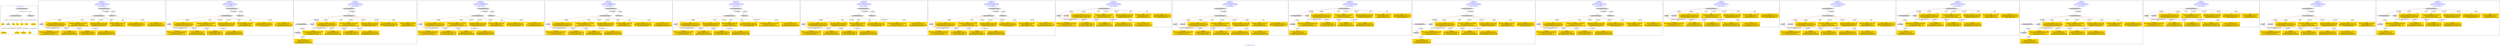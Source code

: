 digraph n0 {
fontcolor="blue"
remincross="true"
label="s24-s-norton-simon.json"
subgraph cluster_0 {
label="1-correct model"
n2[style="filled",color="white",fillcolor="lightgray",label="CulturalHeritageObject1"];
n3[shape="plaintext",style="filled",fillcolor="gold",label="made"];
n4[style="filled",color="white",fillcolor="lightgray",label="Person1"];
n5[shape="plaintext",style="filled",fillcolor="gold",label="dim"];
n6[shape="plaintext",style="filled",fillcolor="gold",label="prov"];
n7[shape="plaintext",style="filled",fillcolor="gold",label="title"];
n8[shape="plaintext",style="filled",fillcolor="gold",label="access"];
n9[shape="plaintext",style="filled",fillcolor="gold",label="nationality"];
n10[shape="plaintext",style="filled",fillcolor="gold",label="birthDate"];
n11[shape="plaintext",style="filled",fillcolor="gold",label="deathDate"];
n12[shape="plaintext",style="filled",fillcolor="gold",label="artist"];
n13[style="filled",color="white",fillcolor="lightgray",label="EuropeanaAggregation1"];
n14[style="filled",color="white",fillcolor="lightgray",label="WebResource1"];
n15[shape="plaintext",style="filled",fillcolor="gold",label="image_url"];
}
subgraph cluster_1 {
label="candidate 0\nlink coherence:1.0\nnode coherence:1.0\nconfidence:0.5222002913563043\nmapping score:0.6240667637854348\ncost:12.99941\n-precision:0.92-recall:0.92"
n17[style="filled",color="white",fillcolor="lightgray",label="CulturalHeritageObject1"];
n18[style="filled",color="white",fillcolor="lightgray",label="Person1"];
n19[style="filled",color="white",fillcolor="lightgray",label="EuropeanaAggregation1"];
n20[style="filled",color="white",fillcolor="lightgray",label="WebResource1"];
n21[shape="plaintext",style="filled",fillcolor="gold",label="nationality\n[Person,countryAssociatedWithThePerson,0.822]\n[Person,biographicalInformation,0.062]\n[Concept,prefLabel,0.061]\n[CulturalHeritageObject,description,0.054]"];
n22[shape="plaintext",style="filled",fillcolor="gold",label="dim\n[CulturalHeritageObject,extent,0.793]\n[CulturalHeritageObject,accessionNumber,0.079]\n[CulturalHeritageObject,description,0.067]\n[CulturalHeritageObject,medium,0.061]"];
n23[shape="plaintext",style="filled",fillcolor="gold",label="access\n[CulturalHeritageObject,provenance,0.404]\n[Person,nameOfThePerson,0.223]\n[Document,classLink,0.189]\n[CulturalHeritageObject,accessionNumber,0.184]"];
n24[shape="plaintext",style="filled",fillcolor="gold",label="prov\n[CulturalHeritageObject,provenance,0.66]\n[CulturalHeritageObject,description,0.14]\n[CulturalHeritageObject,title,0.108]\n[WebResource,classLink,0.092]"];
n25[shape="plaintext",style="filled",fillcolor="gold",label="birthDate\n[Person,dateOfBirth,0.374]\n[Person,dateOfDeath,0.339]\n[CulturalHeritageObject,created,0.243]\n[Person,biographicalInformation,0.045]"];
n26[shape="plaintext",style="filled",fillcolor="gold",label="image_url\n[WebResource,classLink,0.492]\n[Document,classLink,0.404]\n[CulturalHeritageObject,description,0.086]\n[CulturalHeritageObject,title,0.018]"];
n27[shape="plaintext",style="filled",fillcolor="gold",label="deathDate\n[Person,dateOfDeath,0.411]\n[CulturalHeritageObject,created,0.285]\n[Person,dateOfBirth,0.269]\n[Person,biographicalInformation,0.035]"];
n28[shape="plaintext",style="filled",fillcolor="gold",label="made\n[CulturalHeritageObject,created,0.367]\n[Person,dateOfDeath,0.297]\n[Person,dateOfBirth,0.243]\n[CulturalHeritageObject,title,0.093]"];
n29[shape="plaintext",style="filled",fillcolor="gold",label="artist\n[Person,nameOfThePerson,0.522]\n[Person,biographicalInformation,0.186]\n[CulturalHeritageObject,description,0.156]\n[CulturalHeritageObject,provenance,0.136]"];
n30[shape="plaintext",style="filled",fillcolor="gold",label="title\n[CulturalHeritageObject,title,0.377]\n[CulturalHeritageObject,description,0.323]\n[Person,biographicalInformation,0.212]\n[Concept,prefLabel,0.088]"];
}
subgraph cluster_2 {
label="candidate 1\nlink coherence:1.0\nnode coherence:1.0\nconfidence:0.5222002913563043\nmapping score:0.6240667637854348\ncost:12.99958\n-precision:0.92-recall:0.92"
n32[style="filled",color="white",fillcolor="lightgray",label="CulturalHeritageObject1"];
n33[style="filled",color="white",fillcolor="lightgray",label="Person1"];
n34[style="filled",color="white",fillcolor="lightgray",label="EuropeanaAggregation1"];
n35[style="filled",color="white",fillcolor="lightgray",label="WebResource2"];
n36[shape="plaintext",style="filled",fillcolor="gold",label="nationality\n[Person,countryAssociatedWithThePerson,0.822]\n[Person,biographicalInformation,0.062]\n[Concept,prefLabel,0.061]\n[CulturalHeritageObject,description,0.054]"];
n37[shape="plaintext",style="filled",fillcolor="gold",label="dim\n[CulturalHeritageObject,extent,0.793]\n[CulturalHeritageObject,accessionNumber,0.079]\n[CulturalHeritageObject,description,0.067]\n[CulturalHeritageObject,medium,0.061]"];
n38[shape="plaintext",style="filled",fillcolor="gold",label="access\n[CulturalHeritageObject,provenance,0.404]\n[Person,nameOfThePerson,0.223]\n[Document,classLink,0.189]\n[CulturalHeritageObject,accessionNumber,0.184]"];
n39[shape="plaintext",style="filled",fillcolor="gold",label="prov\n[CulturalHeritageObject,provenance,0.66]\n[CulturalHeritageObject,description,0.14]\n[CulturalHeritageObject,title,0.108]\n[WebResource,classLink,0.092]"];
n40[shape="plaintext",style="filled",fillcolor="gold",label="image_url\n[WebResource,classLink,0.492]\n[Document,classLink,0.404]\n[CulturalHeritageObject,description,0.086]\n[CulturalHeritageObject,title,0.018]"];
n41[shape="plaintext",style="filled",fillcolor="gold",label="birthDate\n[Person,dateOfBirth,0.374]\n[Person,dateOfDeath,0.339]\n[CulturalHeritageObject,created,0.243]\n[Person,biographicalInformation,0.045]"];
n42[shape="plaintext",style="filled",fillcolor="gold",label="deathDate\n[Person,dateOfDeath,0.411]\n[CulturalHeritageObject,created,0.285]\n[Person,dateOfBirth,0.269]\n[Person,biographicalInformation,0.035]"];
n43[shape="plaintext",style="filled",fillcolor="gold",label="made\n[CulturalHeritageObject,created,0.367]\n[Person,dateOfDeath,0.297]\n[Person,dateOfBirth,0.243]\n[CulturalHeritageObject,title,0.093]"];
n44[shape="plaintext",style="filled",fillcolor="gold",label="artist\n[Person,nameOfThePerson,0.522]\n[Person,biographicalInformation,0.186]\n[CulturalHeritageObject,description,0.156]\n[CulturalHeritageObject,provenance,0.136]"];
n45[shape="plaintext",style="filled",fillcolor="gold",label="title\n[CulturalHeritageObject,title,0.377]\n[CulturalHeritageObject,description,0.323]\n[Person,biographicalInformation,0.212]\n[Concept,prefLabel,0.088]"];
}
subgraph cluster_3 {
label="candidate 10\nlink coherence:1.0\nnode coherence:1.0\nconfidence:0.5078818047960166\nmapping score:0.6192939349320056\ncost:13.99955\n-precision:0.64-recall:0.69"
n47[style="filled",color="white",fillcolor="lightgray",label="CulturalHeritageObject1"];
n48[style="filled",color="white",fillcolor="lightgray",label="CulturalHeritageObject2"];
n49[style="filled",color="white",fillcolor="lightgray",label="Person1"];
n50[style="filled",color="white",fillcolor="lightgray",label="Document2"];
n51[style="filled",color="white",fillcolor="lightgray",label="EuropeanaAggregation1"];
n52[shape="plaintext",style="filled",fillcolor="gold",label="nationality\n[Person,countryAssociatedWithThePerson,0.822]\n[Person,biographicalInformation,0.062]\n[Concept,prefLabel,0.061]\n[CulturalHeritageObject,description,0.054]"];
n53[shape="plaintext",style="filled",fillcolor="gold",label="dim\n[CulturalHeritageObject,extent,0.793]\n[CulturalHeritageObject,accessionNumber,0.079]\n[CulturalHeritageObject,description,0.067]\n[CulturalHeritageObject,medium,0.061]"];
n54[shape="plaintext",style="filled",fillcolor="gold",label="access\n[CulturalHeritageObject,provenance,0.404]\n[Person,nameOfThePerson,0.223]\n[Document,classLink,0.189]\n[CulturalHeritageObject,accessionNumber,0.184]"];
n55[shape="plaintext",style="filled",fillcolor="gold",label="prov\n[CulturalHeritageObject,provenance,0.66]\n[CulturalHeritageObject,description,0.14]\n[CulturalHeritageObject,title,0.108]\n[WebResource,classLink,0.092]"];
n56[shape="plaintext",style="filled",fillcolor="gold",label="title\n[CulturalHeritageObject,title,0.377]\n[CulturalHeritageObject,description,0.323]\n[Person,biographicalInformation,0.212]\n[Concept,prefLabel,0.088]"];
n57[shape="plaintext",style="filled",fillcolor="gold",label="birthDate\n[Person,dateOfBirth,0.374]\n[Person,dateOfDeath,0.339]\n[CulturalHeritageObject,created,0.243]\n[Person,biographicalInformation,0.045]"];
n58[shape="plaintext",style="filled",fillcolor="gold",label="image_url\n[WebResource,classLink,0.492]\n[Document,classLink,0.404]\n[CulturalHeritageObject,description,0.086]\n[CulturalHeritageObject,title,0.018]"];
n59[shape="plaintext",style="filled",fillcolor="gold",label="deathDate\n[Person,dateOfDeath,0.411]\n[CulturalHeritageObject,created,0.285]\n[Person,dateOfBirth,0.269]\n[Person,biographicalInformation,0.035]"];
n60[shape="plaintext",style="filled",fillcolor="gold",label="made\n[CulturalHeritageObject,created,0.367]\n[Person,dateOfDeath,0.297]\n[Person,dateOfBirth,0.243]\n[CulturalHeritageObject,title,0.093]"];
n61[shape="plaintext",style="filled",fillcolor="gold",label="artist\n[Person,nameOfThePerson,0.522]\n[Person,biographicalInformation,0.186]\n[CulturalHeritageObject,description,0.156]\n[CulturalHeritageObject,provenance,0.136]"];
}
subgraph cluster_4 {
label="candidate 11\nlink coherence:1.0\nnode coherence:1.0\nconfidence:0.5045388828248321\nmapping score:0.6181796276082774\ncost:12.99941\n-precision:0.77-recall:0.77"
n63[style="filled",color="white",fillcolor="lightgray",label="CulturalHeritageObject1"];
n64[style="filled",color="white",fillcolor="lightgray",label="Person1"];
n65[style="filled",color="white",fillcolor="lightgray",label="EuropeanaAggregation1"];
n66[style="filled",color="white",fillcolor="lightgray",label="WebResource1"];
n67[shape="plaintext",style="filled",fillcolor="gold",label="nationality\n[Person,countryAssociatedWithThePerson,0.822]\n[Person,biographicalInformation,0.062]\n[Concept,prefLabel,0.061]\n[CulturalHeritageObject,description,0.054]"];
n68[shape="plaintext",style="filled",fillcolor="gold",label="dim\n[CulturalHeritageObject,extent,0.793]\n[CulturalHeritageObject,accessionNumber,0.079]\n[CulturalHeritageObject,description,0.067]\n[CulturalHeritageObject,medium,0.061]"];
n69[shape="plaintext",style="filled",fillcolor="gold",label="access\n[CulturalHeritageObject,provenance,0.404]\n[Person,nameOfThePerson,0.223]\n[Document,classLink,0.189]\n[CulturalHeritageObject,accessionNumber,0.184]"];
n70[shape="plaintext",style="filled",fillcolor="gold",label="prov\n[CulturalHeritageObject,provenance,0.66]\n[CulturalHeritageObject,description,0.14]\n[CulturalHeritageObject,title,0.108]\n[WebResource,classLink,0.092]"];
n71[shape="plaintext",style="filled",fillcolor="gold",label="deathDate\n[Person,dateOfDeath,0.411]\n[CulturalHeritageObject,created,0.285]\n[Person,dateOfBirth,0.269]\n[Person,biographicalInformation,0.035]"];
n72[shape="plaintext",style="filled",fillcolor="gold",label="image_url\n[WebResource,classLink,0.492]\n[Document,classLink,0.404]\n[CulturalHeritageObject,description,0.086]\n[CulturalHeritageObject,title,0.018]"];
n73[shape="plaintext",style="filled",fillcolor="gold",label="made\n[CulturalHeritageObject,created,0.367]\n[Person,dateOfDeath,0.297]\n[Person,dateOfBirth,0.243]\n[CulturalHeritageObject,title,0.093]"];
n74[shape="plaintext",style="filled",fillcolor="gold",label="birthDate\n[Person,dateOfBirth,0.374]\n[Person,dateOfDeath,0.339]\n[CulturalHeritageObject,created,0.243]\n[Person,biographicalInformation,0.045]"];
n75[shape="plaintext",style="filled",fillcolor="gold",label="artist\n[Person,nameOfThePerson,0.522]\n[Person,biographicalInformation,0.186]\n[CulturalHeritageObject,description,0.156]\n[CulturalHeritageObject,provenance,0.136]"];
n76[shape="plaintext",style="filled",fillcolor="gold",label="title\n[CulturalHeritageObject,title,0.377]\n[CulturalHeritageObject,description,0.323]\n[Person,biographicalInformation,0.212]\n[Concept,prefLabel,0.088]"];
}
subgraph cluster_5 {
label="candidate 12\nlink coherence:1.0\nnode coherence:1.0\nconfidence:0.5045388828248321\nmapping score:0.6181796276082774\ncost:12.99958\n-precision:0.77-recall:0.77"
n78[style="filled",color="white",fillcolor="lightgray",label="CulturalHeritageObject1"];
n79[style="filled",color="white",fillcolor="lightgray",label="Person1"];
n80[style="filled",color="white",fillcolor="lightgray",label="EuropeanaAggregation1"];
n81[style="filled",color="white",fillcolor="lightgray",label="WebResource2"];
n82[shape="plaintext",style="filled",fillcolor="gold",label="nationality\n[Person,countryAssociatedWithThePerson,0.822]\n[Person,biographicalInformation,0.062]\n[Concept,prefLabel,0.061]\n[CulturalHeritageObject,description,0.054]"];
n83[shape="plaintext",style="filled",fillcolor="gold",label="dim\n[CulturalHeritageObject,extent,0.793]\n[CulturalHeritageObject,accessionNumber,0.079]\n[CulturalHeritageObject,description,0.067]\n[CulturalHeritageObject,medium,0.061]"];
n84[shape="plaintext",style="filled",fillcolor="gold",label="access\n[CulturalHeritageObject,provenance,0.404]\n[Person,nameOfThePerson,0.223]\n[Document,classLink,0.189]\n[CulturalHeritageObject,accessionNumber,0.184]"];
n85[shape="plaintext",style="filled",fillcolor="gold",label="prov\n[CulturalHeritageObject,provenance,0.66]\n[CulturalHeritageObject,description,0.14]\n[CulturalHeritageObject,title,0.108]\n[WebResource,classLink,0.092]"];
n86[shape="plaintext",style="filled",fillcolor="gold",label="image_url\n[WebResource,classLink,0.492]\n[Document,classLink,0.404]\n[CulturalHeritageObject,description,0.086]\n[CulturalHeritageObject,title,0.018]"];
n87[shape="plaintext",style="filled",fillcolor="gold",label="deathDate\n[Person,dateOfDeath,0.411]\n[CulturalHeritageObject,created,0.285]\n[Person,dateOfBirth,0.269]\n[Person,biographicalInformation,0.035]"];
n88[shape="plaintext",style="filled",fillcolor="gold",label="made\n[CulturalHeritageObject,created,0.367]\n[Person,dateOfDeath,0.297]\n[Person,dateOfBirth,0.243]\n[CulturalHeritageObject,title,0.093]"];
n89[shape="plaintext",style="filled",fillcolor="gold",label="birthDate\n[Person,dateOfBirth,0.374]\n[Person,dateOfDeath,0.339]\n[CulturalHeritageObject,created,0.243]\n[Person,biographicalInformation,0.045]"];
n90[shape="plaintext",style="filled",fillcolor="gold",label="artist\n[Person,nameOfThePerson,0.522]\n[Person,biographicalInformation,0.186]\n[CulturalHeritageObject,description,0.156]\n[CulturalHeritageObject,provenance,0.136]"];
n91[shape="plaintext",style="filled",fillcolor="gold",label="title\n[CulturalHeritageObject,title,0.377]\n[CulturalHeritageObject,description,0.323]\n[Person,biographicalInformation,0.212]\n[Concept,prefLabel,0.088]"];
}
subgraph cluster_6 {
label="candidate 13\nlink coherence:1.0\nnode coherence:1.0\nconfidence:0.5001336033964808\nmapping score:0.6167112011321603\ncost:12.99941\n-precision:1.0-recall:1.0"
n93[style="filled",color="white",fillcolor="lightgray",label="CulturalHeritageObject1"];
n94[style="filled",color="white",fillcolor="lightgray",label="Person1"];
n95[style="filled",color="white",fillcolor="lightgray",label="EuropeanaAggregation1"];
n96[style="filled",color="white",fillcolor="lightgray",label="WebResource1"];
n97[shape="plaintext",style="filled",fillcolor="gold",label="nationality\n[Person,countryAssociatedWithThePerson,0.822]\n[Person,biographicalInformation,0.062]\n[Concept,prefLabel,0.061]\n[CulturalHeritageObject,description,0.054]"];
n98[shape="plaintext",style="filled",fillcolor="gold",label="dim\n[CulturalHeritageObject,extent,0.793]\n[CulturalHeritageObject,accessionNumber,0.079]\n[CulturalHeritageObject,description,0.067]\n[CulturalHeritageObject,medium,0.061]"];
n99[shape="plaintext",style="filled",fillcolor="gold",label="prov\n[CulturalHeritageObject,provenance,0.66]\n[CulturalHeritageObject,description,0.14]\n[CulturalHeritageObject,title,0.108]\n[WebResource,classLink,0.092]"];
n100[shape="plaintext",style="filled",fillcolor="gold",label="birthDate\n[Person,dateOfBirth,0.374]\n[Person,dateOfDeath,0.339]\n[CulturalHeritageObject,created,0.243]\n[Person,biographicalInformation,0.045]"];
n101[shape="plaintext",style="filled",fillcolor="gold",label="image_url\n[WebResource,classLink,0.492]\n[Document,classLink,0.404]\n[CulturalHeritageObject,description,0.086]\n[CulturalHeritageObject,title,0.018]"];
n102[shape="plaintext",style="filled",fillcolor="gold",label="deathDate\n[Person,dateOfDeath,0.411]\n[CulturalHeritageObject,created,0.285]\n[Person,dateOfBirth,0.269]\n[Person,biographicalInformation,0.035]"];
n103[shape="plaintext",style="filled",fillcolor="gold",label="made\n[CulturalHeritageObject,created,0.367]\n[Person,dateOfDeath,0.297]\n[Person,dateOfBirth,0.243]\n[CulturalHeritageObject,title,0.093]"];
n104[shape="plaintext",style="filled",fillcolor="gold",label="artist\n[Person,nameOfThePerson,0.522]\n[Person,biographicalInformation,0.186]\n[CulturalHeritageObject,description,0.156]\n[CulturalHeritageObject,provenance,0.136]"];
n105[shape="plaintext",style="filled",fillcolor="gold",label="title\n[CulturalHeritageObject,title,0.377]\n[CulturalHeritageObject,description,0.323]\n[Person,biographicalInformation,0.212]\n[Concept,prefLabel,0.088]"];
n106[shape="plaintext",style="filled",fillcolor="gold",label="access\n[CulturalHeritageObject,provenance,0.404]\n[Person,nameOfThePerson,0.223]\n[Document,classLink,0.189]\n[CulturalHeritageObject,accessionNumber,0.184]"];
}
subgraph cluster_7 {
label="candidate 14\nlink coherence:1.0\nnode coherence:1.0\nconfidence:0.5001336033964808\nmapping score:0.6167112011321603\ncost:12.99958\n-precision:1.0-recall:1.0"
n108[style="filled",color="white",fillcolor="lightgray",label="CulturalHeritageObject1"];
n109[style="filled",color="white",fillcolor="lightgray",label="Person1"];
n110[style="filled",color="white",fillcolor="lightgray",label="EuropeanaAggregation1"];
n111[style="filled",color="white",fillcolor="lightgray",label="WebResource2"];
n112[shape="plaintext",style="filled",fillcolor="gold",label="nationality\n[Person,countryAssociatedWithThePerson,0.822]\n[Person,biographicalInformation,0.062]\n[Concept,prefLabel,0.061]\n[CulturalHeritageObject,description,0.054]"];
n113[shape="plaintext",style="filled",fillcolor="gold",label="dim\n[CulturalHeritageObject,extent,0.793]\n[CulturalHeritageObject,accessionNumber,0.079]\n[CulturalHeritageObject,description,0.067]\n[CulturalHeritageObject,medium,0.061]"];
n114[shape="plaintext",style="filled",fillcolor="gold",label="prov\n[CulturalHeritageObject,provenance,0.66]\n[CulturalHeritageObject,description,0.14]\n[CulturalHeritageObject,title,0.108]\n[WebResource,classLink,0.092]"];
n115[shape="plaintext",style="filled",fillcolor="gold",label="image_url\n[WebResource,classLink,0.492]\n[Document,classLink,0.404]\n[CulturalHeritageObject,description,0.086]\n[CulturalHeritageObject,title,0.018]"];
n116[shape="plaintext",style="filled",fillcolor="gold",label="birthDate\n[Person,dateOfBirth,0.374]\n[Person,dateOfDeath,0.339]\n[CulturalHeritageObject,created,0.243]\n[Person,biographicalInformation,0.045]"];
n117[shape="plaintext",style="filled",fillcolor="gold",label="deathDate\n[Person,dateOfDeath,0.411]\n[CulturalHeritageObject,created,0.285]\n[Person,dateOfBirth,0.269]\n[Person,biographicalInformation,0.035]"];
n118[shape="plaintext",style="filled",fillcolor="gold",label="made\n[CulturalHeritageObject,created,0.367]\n[Person,dateOfDeath,0.297]\n[Person,dateOfBirth,0.243]\n[CulturalHeritageObject,title,0.093]"];
n119[shape="plaintext",style="filled",fillcolor="gold",label="artist\n[Person,nameOfThePerson,0.522]\n[Person,biographicalInformation,0.186]\n[CulturalHeritageObject,description,0.156]\n[CulturalHeritageObject,provenance,0.136]"];
n120[shape="plaintext",style="filled",fillcolor="gold",label="title\n[CulturalHeritageObject,title,0.377]\n[CulturalHeritageObject,description,0.323]\n[Person,biographicalInformation,0.212]\n[Concept,prefLabel,0.088]"];
n121[shape="plaintext",style="filled",fillcolor="gold",label="access\n[CulturalHeritageObject,provenance,0.404]\n[Person,nameOfThePerson,0.223]\n[Document,classLink,0.189]\n[CulturalHeritageObject,accessionNumber,0.184]"];
}
subgraph cluster_8 {
label="candidate 15\nlink coherence:1.0\nnode coherence:1.0\nconfidence:0.49907808358040684\nmapping score:0.616359361193469\ncost:12.99941\n-precision:0.69-recall:0.69"
n123[style="filled",color="white",fillcolor="lightgray",label="CulturalHeritageObject1"];
n124[style="filled",color="white",fillcolor="lightgray",label="Person1"];
n125[style="filled",color="white",fillcolor="lightgray",label="EuropeanaAggregation1"];
n126[style="filled",color="white",fillcolor="lightgray",label="WebResource1"];
n127[shape="plaintext",style="filled",fillcolor="gold",label="nationality\n[Person,countryAssociatedWithThePerson,0.822]\n[Person,biographicalInformation,0.062]\n[Concept,prefLabel,0.061]\n[CulturalHeritageObject,description,0.054]"];
n128[shape="plaintext",style="filled",fillcolor="gold",label="dim\n[CulturalHeritageObject,extent,0.793]\n[CulturalHeritageObject,accessionNumber,0.079]\n[CulturalHeritageObject,description,0.067]\n[CulturalHeritageObject,medium,0.061]"];
n129[shape="plaintext",style="filled",fillcolor="gold",label="access\n[CulturalHeritageObject,provenance,0.404]\n[Person,nameOfThePerson,0.223]\n[Document,classLink,0.189]\n[CulturalHeritageObject,accessionNumber,0.184]"];
n130[shape="plaintext",style="filled",fillcolor="gold",label="prov\n[CulturalHeritageObject,provenance,0.66]\n[CulturalHeritageObject,description,0.14]\n[CulturalHeritageObject,title,0.108]\n[WebResource,classLink,0.092]"];
n131[shape="plaintext",style="filled",fillcolor="gold",label="title\n[CulturalHeritageObject,title,0.377]\n[CulturalHeritageObject,description,0.323]\n[Person,biographicalInformation,0.212]\n[Concept,prefLabel,0.088]"];
n132[shape="plaintext",style="filled",fillcolor="gold",label="deathDate\n[Person,dateOfDeath,0.411]\n[CulturalHeritageObject,created,0.285]\n[Person,dateOfBirth,0.269]\n[Person,biographicalInformation,0.035]"];
n133[shape="plaintext",style="filled",fillcolor="gold",label="image_url\n[WebResource,classLink,0.492]\n[Document,classLink,0.404]\n[CulturalHeritageObject,description,0.086]\n[CulturalHeritageObject,title,0.018]"];
n134[shape="plaintext",style="filled",fillcolor="gold",label="made\n[CulturalHeritageObject,created,0.367]\n[Person,dateOfDeath,0.297]\n[Person,dateOfBirth,0.243]\n[CulturalHeritageObject,title,0.093]"];
n135[shape="plaintext",style="filled",fillcolor="gold",label="birthDate\n[Person,dateOfBirth,0.374]\n[Person,dateOfDeath,0.339]\n[CulturalHeritageObject,created,0.243]\n[Person,biographicalInformation,0.045]"];
n136[shape="plaintext",style="filled",fillcolor="gold",label="artist\n[Person,nameOfThePerson,0.522]\n[Person,biographicalInformation,0.186]\n[CulturalHeritageObject,description,0.156]\n[CulturalHeritageObject,provenance,0.136]"];
}
subgraph cluster_9 {
label="candidate 16\nlink coherence:1.0\nnode coherence:1.0\nconfidence:0.49568119550896955\nmapping score:0.6152270651696564\ncost:11.99973\n-precision:0.58-recall:0.54"
n138[style="filled",color="white",fillcolor="lightgray",label="CulturalHeritageObject1"];
n139[style="filled",color="white",fillcolor="lightgray",label="Person1"];
n140[style="filled",color="white",fillcolor="lightgray",label="Document1"];
n141[shape="plaintext",style="filled",fillcolor="gold",label="nationality\n[Person,countryAssociatedWithThePerson,0.822]\n[Person,biographicalInformation,0.062]\n[Concept,prefLabel,0.061]\n[CulturalHeritageObject,description,0.054]"];
n142[shape="plaintext",style="filled",fillcolor="gold",label="dim\n[CulturalHeritageObject,extent,0.793]\n[CulturalHeritageObject,accessionNumber,0.079]\n[CulturalHeritageObject,description,0.067]\n[CulturalHeritageObject,medium,0.061]"];
n143[shape="plaintext",style="filled",fillcolor="gold",label="access\n[CulturalHeritageObject,provenance,0.404]\n[Person,nameOfThePerson,0.223]\n[Document,classLink,0.189]\n[CulturalHeritageObject,accessionNumber,0.184]"];
n144[shape="plaintext",style="filled",fillcolor="gold",label="prov\n[CulturalHeritageObject,provenance,0.66]\n[CulturalHeritageObject,description,0.14]\n[CulturalHeritageObject,title,0.108]\n[WebResource,classLink,0.092]"];
n145[shape="plaintext",style="filled",fillcolor="gold",label="deathDate\n[Person,dateOfDeath,0.411]\n[CulturalHeritageObject,created,0.285]\n[Person,dateOfBirth,0.269]\n[Person,biographicalInformation,0.035]"];
n146[shape="plaintext",style="filled",fillcolor="gold",label="made\n[CulturalHeritageObject,created,0.367]\n[Person,dateOfDeath,0.297]\n[Person,dateOfBirth,0.243]\n[CulturalHeritageObject,title,0.093]"];
n147[shape="plaintext",style="filled",fillcolor="gold",label="birthDate\n[Person,dateOfBirth,0.374]\n[Person,dateOfDeath,0.339]\n[CulturalHeritageObject,created,0.243]\n[Person,biographicalInformation,0.045]"];
n148[shape="plaintext",style="filled",fillcolor="gold",label="artist\n[Person,nameOfThePerson,0.522]\n[Person,biographicalInformation,0.186]\n[CulturalHeritageObject,description,0.156]\n[CulturalHeritageObject,provenance,0.136]"];
n149[shape="plaintext",style="filled",fillcolor="gold",label="image_url\n[WebResource,classLink,0.492]\n[Document,classLink,0.404]\n[CulturalHeritageObject,description,0.086]\n[CulturalHeritageObject,title,0.018]"];
n150[shape="plaintext",style="filled",fillcolor="gold",label="title\n[CulturalHeritageObject,title,0.377]\n[CulturalHeritageObject,description,0.323]\n[Person,biographicalInformation,0.212]\n[Concept,prefLabel,0.088]"];
}
subgraph cluster_10 {
label="candidate 17\nlink coherence:1.0\nnode coherence:1.0\nconfidence:0.49568119550896955\nmapping score:0.6152270651696564\ncost:12.99955\n-precision:0.62-recall:0.62"
n152[style="filled",color="white",fillcolor="lightgray",label="CulturalHeritageObject1"];
n153[style="filled",color="white",fillcolor="lightgray",label="Person1"];
n154[style="filled",color="white",fillcolor="lightgray",label="Document1"];
n155[style="filled",color="white",fillcolor="lightgray",label="EuropeanaAggregation1"];
n156[shape="plaintext",style="filled",fillcolor="gold",label="nationality\n[Person,countryAssociatedWithThePerson,0.822]\n[Person,biographicalInformation,0.062]\n[Concept,prefLabel,0.061]\n[CulturalHeritageObject,description,0.054]"];
n157[shape="plaintext",style="filled",fillcolor="gold",label="dim\n[CulturalHeritageObject,extent,0.793]\n[CulturalHeritageObject,accessionNumber,0.079]\n[CulturalHeritageObject,description,0.067]\n[CulturalHeritageObject,medium,0.061]"];
n158[shape="plaintext",style="filled",fillcolor="gold",label="access\n[CulturalHeritageObject,provenance,0.404]\n[Person,nameOfThePerson,0.223]\n[Document,classLink,0.189]\n[CulturalHeritageObject,accessionNumber,0.184]"];
n159[shape="plaintext",style="filled",fillcolor="gold",label="prov\n[CulturalHeritageObject,provenance,0.66]\n[CulturalHeritageObject,description,0.14]\n[CulturalHeritageObject,title,0.108]\n[WebResource,classLink,0.092]"];
n160[shape="plaintext",style="filled",fillcolor="gold",label="deathDate\n[Person,dateOfDeath,0.411]\n[CulturalHeritageObject,created,0.285]\n[Person,dateOfBirth,0.269]\n[Person,biographicalInformation,0.035]"];
n161[shape="plaintext",style="filled",fillcolor="gold",label="made\n[CulturalHeritageObject,created,0.367]\n[Person,dateOfDeath,0.297]\n[Person,dateOfBirth,0.243]\n[CulturalHeritageObject,title,0.093]"];
n162[shape="plaintext",style="filled",fillcolor="gold",label="birthDate\n[Person,dateOfBirth,0.374]\n[Person,dateOfDeath,0.339]\n[CulturalHeritageObject,created,0.243]\n[Person,biographicalInformation,0.045]"];
n163[shape="plaintext",style="filled",fillcolor="gold",label="artist\n[Person,nameOfThePerson,0.522]\n[Person,biographicalInformation,0.186]\n[CulturalHeritageObject,description,0.156]\n[CulturalHeritageObject,provenance,0.136]"];
n164[shape="plaintext",style="filled",fillcolor="gold",label="image_url\n[WebResource,classLink,0.492]\n[Document,classLink,0.404]\n[CulturalHeritageObject,description,0.086]\n[CulturalHeritageObject,title,0.018]"];
n165[shape="plaintext",style="filled",fillcolor="gold",label="title\n[CulturalHeritageObject,title,0.377]\n[CulturalHeritageObject,description,0.323]\n[Person,biographicalInformation,0.212]\n[Concept,prefLabel,0.088]"];
}
subgraph cluster_11 {
label="candidate 18\nlink coherence:1.0\nnode coherence:1.0\nconfidence:0.49568119550896955\nmapping score:0.6152270651696564\ncost:12.99973\n-precision:0.54-recall:0.54"
n167[style="filled",color="white",fillcolor="lightgray",label="CulturalHeritageObject1"];
n168[style="filled",color="white",fillcolor="lightgray",label="CulturalHeritageObject2"];
n169[style="filled",color="white",fillcolor="lightgray",label="Person1"];
n170[style="filled",color="white",fillcolor="lightgray",label="Document2"];
n171[shape="plaintext",style="filled",fillcolor="gold",label="nationality\n[Person,countryAssociatedWithThePerson,0.822]\n[Person,biographicalInformation,0.062]\n[Concept,prefLabel,0.061]\n[CulturalHeritageObject,description,0.054]"];
n172[shape="plaintext",style="filled",fillcolor="gold",label="dim\n[CulturalHeritageObject,extent,0.793]\n[CulturalHeritageObject,accessionNumber,0.079]\n[CulturalHeritageObject,description,0.067]\n[CulturalHeritageObject,medium,0.061]"];
n173[shape="plaintext",style="filled",fillcolor="gold",label="access\n[CulturalHeritageObject,provenance,0.404]\n[Person,nameOfThePerson,0.223]\n[Document,classLink,0.189]\n[CulturalHeritageObject,accessionNumber,0.184]"];
n174[shape="plaintext",style="filled",fillcolor="gold",label="prov\n[CulturalHeritageObject,provenance,0.66]\n[CulturalHeritageObject,description,0.14]\n[CulturalHeritageObject,title,0.108]\n[WebResource,classLink,0.092]"];
n175[shape="plaintext",style="filled",fillcolor="gold",label="deathDate\n[Person,dateOfDeath,0.411]\n[CulturalHeritageObject,created,0.285]\n[Person,dateOfBirth,0.269]\n[Person,biographicalInformation,0.035]"];
n176[shape="plaintext",style="filled",fillcolor="gold",label="image_url\n[WebResource,classLink,0.492]\n[Document,classLink,0.404]\n[CulturalHeritageObject,description,0.086]\n[CulturalHeritageObject,title,0.018]"];
n177[shape="plaintext",style="filled",fillcolor="gold",label="made\n[CulturalHeritageObject,created,0.367]\n[Person,dateOfDeath,0.297]\n[Person,dateOfBirth,0.243]\n[CulturalHeritageObject,title,0.093]"];
n178[shape="plaintext",style="filled",fillcolor="gold",label="birthDate\n[Person,dateOfBirth,0.374]\n[Person,dateOfDeath,0.339]\n[CulturalHeritageObject,created,0.243]\n[Person,biographicalInformation,0.045]"];
n179[shape="plaintext",style="filled",fillcolor="gold",label="artist\n[Person,nameOfThePerson,0.522]\n[Person,biographicalInformation,0.186]\n[CulturalHeritageObject,description,0.156]\n[CulturalHeritageObject,provenance,0.136]"];
n180[shape="plaintext",style="filled",fillcolor="gold",label="title\n[CulturalHeritageObject,title,0.377]\n[CulturalHeritageObject,description,0.323]\n[Person,biographicalInformation,0.212]\n[Concept,prefLabel,0.088]"];
}
subgraph cluster_12 {
label="candidate 19\nlink coherence:1.0\nnode coherence:1.0\nconfidence:0.49568119550896955\nmapping score:0.6152270651696564\ncost:13.99955\n-precision:0.57-recall:0.62"
n182[style="filled",color="white",fillcolor="lightgray",label="CulturalHeritageObject1"];
n183[style="filled",color="white",fillcolor="lightgray",label="CulturalHeritageObject2"];
n184[style="filled",color="white",fillcolor="lightgray",label="Person1"];
n185[style="filled",color="white",fillcolor="lightgray",label="Document2"];
n186[style="filled",color="white",fillcolor="lightgray",label="EuropeanaAggregation1"];
n187[shape="plaintext",style="filled",fillcolor="gold",label="nationality\n[Person,countryAssociatedWithThePerson,0.822]\n[Person,biographicalInformation,0.062]\n[Concept,prefLabel,0.061]\n[CulturalHeritageObject,description,0.054]"];
n188[shape="plaintext",style="filled",fillcolor="gold",label="dim\n[CulturalHeritageObject,extent,0.793]\n[CulturalHeritageObject,accessionNumber,0.079]\n[CulturalHeritageObject,description,0.067]\n[CulturalHeritageObject,medium,0.061]"];
n189[shape="plaintext",style="filled",fillcolor="gold",label="access\n[CulturalHeritageObject,provenance,0.404]\n[Person,nameOfThePerson,0.223]\n[Document,classLink,0.189]\n[CulturalHeritageObject,accessionNumber,0.184]"];
n190[shape="plaintext",style="filled",fillcolor="gold",label="prov\n[CulturalHeritageObject,provenance,0.66]\n[CulturalHeritageObject,description,0.14]\n[CulturalHeritageObject,title,0.108]\n[WebResource,classLink,0.092]"];
n191[shape="plaintext",style="filled",fillcolor="gold",label="deathDate\n[Person,dateOfDeath,0.411]\n[CulturalHeritageObject,created,0.285]\n[Person,dateOfBirth,0.269]\n[Person,biographicalInformation,0.035]"];
n192[shape="plaintext",style="filled",fillcolor="gold",label="image_url\n[WebResource,classLink,0.492]\n[Document,classLink,0.404]\n[CulturalHeritageObject,description,0.086]\n[CulturalHeritageObject,title,0.018]"];
n193[shape="plaintext",style="filled",fillcolor="gold",label="made\n[CulturalHeritageObject,created,0.367]\n[Person,dateOfDeath,0.297]\n[Person,dateOfBirth,0.243]\n[CulturalHeritageObject,title,0.093]"];
n194[shape="plaintext",style="filled",fillcolor="gold",label="birthDate\n[Person,dateOfBirth,0.374]\n[Person,dateOfDeath,0.339]\n[CulturalHeritageObject,created,0.243]\n[Person,biographicalInformation,0.045]"];
n195[shape="plaintext",style="filled",fillcolor="gold",label="artist\n[Person,nameOfThePerson,0.522]\n[Person,biographicalInformation,0.186]\n[CulturalHeritageObject,description,0.156]\n[CulturalHeritageObject,provenance,0.136]"];
n196[shape="plaintext",style="filled",fillcolor="gold",label="title\n[CulturalHeritageObject,title,0.377]\n[CulturalHeritageObject,description,0.323]\n[Person,biographicalInformation,0.212]\n[Concept,prefLabel,0.088]"];
}
subgraph cluster_13 {
label="candidate 2\nlink coherence:1.0\nnode coherence:1.0\nconfidence:0.5167394921118792\nmapping score:0.6222464973706264\ncost:12.99941\n-precision:0.85-recall:0.85"
n198[style="filled",color="white",fillcolor="lightgray",label="CulturalHeritageObject1"];
n199[style="filled",color="white",fillcolor="lightgray",label="Person1"];
n200[style="filled",color="white",fillcolor="lightgray",label="EuropeanaAggregation1"];
n201[style="filled",color="white",fillcolor="lightgray",label="WebResource1"];
n202[shape="plaintext",style="filled",fillcolor="gold",label="nationality\n[Person,countryAssociatedWithThePerson,0.822]\n[Person,biographicalInformation,0.062]\n[Concept,prefLabel,0.061]\n[CulturalHeritageObject,description,0.054]"];
n203[shape="plaintext",style="filled",fillcolor="gold",label="dim\n[CulturalHeritageObject,extent,0.793]\n[CulturalHeritageObject,accessionNumber,0.079]\n[CulturalHeritageObject,description,0.067]\n[CulturalHeritageObject,medium,0.061]"];
n204[shape="plaintext",style="filled",fillcolor="gold",label="access\n[CulturalHeritageObject,provenance,0.404]\n[Person,nameOfThePerson,0.223]\n[Document,classLink,0.189]\n[CulturalHeritageObject,accessionNumber,0.184]"];
n205[shape="plaintext",style="filled",fillcolor="gold",label="prov\n[CulturalHeritageObject,provenance,0.66]\n[CulturalHeritageObject,description,0.14]\n[CulturalHeritageObject,title,0.108]\n[WebResource,classLink,0.092]"];
n206[shape="plaintext",style="filled",fillcolor="gold",label="title\n[CulturalHeritageObject,title,0.377]\n[CulturalHeritageObject,description,0.323]\n[Person,biographicalInformation,0.212]\n[Concept,prefLabel,0.088]"];
n207[shape="plaintext",style="filled",fillcolor="gold",label="birthDate\n[Person,dateOfBirth,0.374]\n[Person,dateOfDeath,0.339]\n[CulturalHeritageObject,created,0.243]\n[Person,biographicalInformation,0.045]"];
n208[shape="plaintext",style="filled",fillcolor="gold",label="image_url\n[WebResource,classLink,0.492]\n[Document,classLink,0.404]\n[CulturalHeritageObject,description,0.086]\n[CulturalHeritageObject,title,0.018]"];
n209[shape="plaintext",style="filled",fillcolor="gold",label="deathDate\n[Person,dateOfDeath,0.411]\n[CulturalHeritageObject,created,0.285]\n[Person,dateOfBirth,0.269]\n[Person,biographicalInformation,0.035]"];
n210[shape="plaintext",style="filled",fillcolor="gold",label="made\n[CulturalHeritageObject,created,0.367]\n[Person,dateOfDeath,0.297]\n[Person,dateOfBirth,0.243]\n[CulturalHeritageObject,title,0.093]"];
n211[shape="plaintext",style="filled",fillcolor="gold",label="artist\n[Person,nameOfThePerson,0.522]\n[Person,biographicalInformation,0.186]\n[CulturalHeritageObject,description,0.156]\n[CulturalHeritageObject,provenance,0.136]"];
}
subgraph cluster_14 {
label="candidate 3\nlink coherence:1.0\nnode coherence:1.0\nconfidence:0.5133426040404417\nmapping score:0.6211142013468139\ncost:11.99973\n-precision:0.75-recall:0.69"
n213[style="filled",color="white",fillcolor="lightgray",label="CulturalHeritageObject1"];
n214[style="filled",color="white",fillcolor="lightgray",label="Person1"];
n215[style="filled",color="white",fillcolor="lightgray",label="Document1"];
n216[shape="plaintext",style="filled",fillcolor="gold",label="nationality\n[Person,countryAssociatedWithThePerson,0.822]\n[Person,biographicalInformation,0.062]\n[Concept,prefLabel,0.061]\n[CulturalHeritageObject,description,0.054]"];
n217[shape="plaintext",style="filled",fillcolor="gold",label="dim\n[CulturalHeritageObject,extent,0.793]\n[CulturalHeritageObject,accessionNumber,0.079]\n[CulturalHeritageObject,description,0.067]\n[CulturalHeritageObject,medium,0.061]"];
n218[shape="plaintext",style="filled",fillcolor="gold",label="access\n[CulturalHeritageObject,provenance,0.404]\n[Person,nameOfThePerson,0.223]\n[Document,classLink,0.189]\n[CulturalHeritageObject,accessionNumber,0.184]"];
n219[shape="plaintext",style="filled",fillcolor="gold",label="prov\n[CulturalHeritageObject,provenance,0.66]\n[CulturalHeritageObject,description,0.14]\n[CulturalHeritageObject,title,0.108]\n[WebResource,classLink,0.092]"];
n220[shape="plaintext",style="filled",fillcolor="gold",label="birthDate\n[Person,dateOfBirth,0.374]\n[Person,dateOfDeath,0.339]\n[CulturalHeritageObject,created,0.243]\n[Person,biographicalInformation,0.045]"];
n221[shape="plaintext",style="filled",fillcolor="gold",label="deathDate\n[Person,dateOfDeath,0.411]\n[CulturalHeritageObject,created,0.285]\n[Person,dateOfBirth,0.269]\n[Person,biographicalInformation,0.035]"];
n222[shape="plaintext",style="filled",fillcolor="gold",label="made\n[CulturalHeritageObject,created,0.367]\n[Person,dateOfDeath,0.297]\n[Person,dateOfBirth,0.243]\n[CulturalHeritageObject,title,0.093]"];
n223[shape="plaintext",style="filled",fillcolor="gold",label="artist\n[Person,nameOfThePerson,0.522]\n[Person,biographicalInformation,0.186]\n[CulturalHeritageObject,description,0.156]\n[CulturalHeritageObject,provenance,0.136]"];
n224[shape="plaintext",style="filled",fillcolor="gold",label="image_url\n[WebResource,classLink,0.492]\n[Document,classLink,0.404]\n[CulturalHeritageObject,description,0.086]\n[CulturalHeritageObject,title,0.018]"];
n225[shape="plaintext",style="filled",fillcolor="gold",label="title\n[CulturalHeritageObject,title,0.377]\n[CulturalHeritageObject,description,0.323]\n[Person,biographicalInformation,0.212]\n[Concept,prefLabel,0.088]"];
}
subgraph cluster_15 {
label="candidate 4\nlink coherence:1.0\nnode coherence:1.0\nconfidence:0.5133426040404417\nmapping score:0.6211142013468139\ncost:12.99955\n-precision:0.77-recall:0.77"
n227[style="filled",color="white",fillcolor="lightgray",label="CulturalHeritageObject1"];
n228[style="filled",color="white",fillcolor="lightgray",label="Person1"];
n229[style="filled",color="white",fillcolor="lightgray",label="Document1"];
n230[style="filled",color="white",fillcolor="lightgray",label="EuropeanaAggregation1"];
n231[shape="plaintext",style="filled",fillcolor="gold",label="nationality\n[Person,countryAssociatedWithThePerson,0.822]\n[Person,biographicalInformation,0.062]\n[Concept,prefLabel,0.061]\n[CulturalHeritageObject,description,0.054]"];
n232[shape="plaintext",style="filled",fillcolor="gold",label="dim\n[CulturalHeritageObject,extent,0.793]\n[CulturalHeritageObject,accessionNumber,0.079]\n[CulturalHeritageObject,description,0.067]\n[CulturalHeritageObject,medium,0.061]"];
n233[shape="plaintext",style="filled",fillcolor="gold",label="access\n[CulturalHeritageObject,provenance,0.404]\n[Person,nameOfThePerson,0.223]\n[Document,classLink,0.189]\n[CulturalHeritageObject,accessionNumber,0.184]"];
n234[shape="plaintext",style="filled",fillcolor="gold",label="prov\n[CulturalHeritageObject,provenance,0.66]\n[CulturalHeritageObject,description,0.14]\n[CulturalHeritageObject,title,0.108]\n[WebResource,classLink,0.092]"];
n235[shape="plaintext",style="filled",fillcolor="gold",label="birthDate\n[Person,dateOfBirth,0.374]\n[Person,dateOfDeath,0.339]\n[CulturalHeritageObject,created,0.243]\n[Person,biographicalInformation,0.045]"];
n236[shape="plaintext",style="filled",fillcolor="gold",label="deathDate\n[Person,dateOfDeath,0.411]\n[CulturalHeritageObject,created,0.285]\n[Person,dateOfBirth,0.269]\n[Person,biographicalInformation,0.035]"];
n237[shape="plaintext",style="filled",fillcolor="gold",label="made\n[CulturalHeritageObject,created,0.367]\n[Person,dateOfDeath,0.297]\n[Person,dateOfBirth,0.243]\n[CulturalHeritageObject,title,0.093]"];
n238[shape="plaintext",style="filled",fillcolor="gold",label="artist\n[Person,nameOfThePerson,0.522]\n[Person,biographicalInformation,0.186]\n[CulturalHeritageObject,description,0.156]\n[CulturalHeritageObject,provenance,0.136]"];
n239[shape="plaintext",style="filled",fillcolor="gold",label="image_url\n[WebResource,classLink,0.492]\n[Document,classLink,0.404]\n[CulturalHeritageObject,description,0.086]\n[CulturalHeritageObject,title,0.018]"];
n240[shape="plaintext",style="filled",fillcolor="gold",label="title\n[CulturalHeritageObject,title,0.377]\n[CulturalHeritageObject,description,0.323]\n[Person,biographicalInformation,0.212]\n[Concept,prefLabel,0.088]"];
}
subgraph cluster_16 {
label="candidate 5\nlink coherence:1.0\nnode coherence:1.0\nconfidence:0.5133426040404417\nmapping score:0.6211142013468139\ncost:12.99973\n-precision:0.69-recall:0.69"
n242[style="filled",color="white",fillcolor="lightgray",label="CulturalHeritageObject1"];
n243[style="filled",color="white",fillcolor="lightgray",label="CulturalHeritageObject2"];
n244[style="filled",color="white",fillcolor="lightgray",label="Person1"];
n245[style="filled",color="white",fillcolor="lightgray",label="Document2"];
n246[shape="plaintext",style="filled",fillcolor="gold",label="nationality\n[Person,countryAssociatedWithThePerson,0.822]\n[Person,biographicalInformation,0.062]\n[Concept,prefLabel,0.061]\n[CulturalHeritageObject,description,0.054]"];
n247[shape="plaintext",style="filled",fillcolor="gold",label="dim\n[CulturalHeritageObject,extent,0.793]\n[CulturalHeritageObject,accessionNumber,0.079]\n[CulturalHeritageObject,description,0.067]\n[CulturalHeritageObject,medium,0.061]"];
n248[shape="plaintext",style="filled",fillcolor="gold",label="access\n[CulturalHeritageObject,provenance,0.404]\n[Person,nameOfThePerson,0.223]\n[Document,classLink,0.189]\n[CulturalHeritageObject,accessionNumber,0.184]"];
n249[shape="plaintext",style="filled",fillcolor="gold",label="prov\n[CulturalHeritageObject,provenance,0.66]\n[CulturalHeritageObject,description,0.14]\n[CulturalHeritageObject,title,0.108]\n[WebResource,classLink,0.092]"];
n250[shape="plaintext",style="filled",fillcolor="gold",label="birthDate\n[Person,dateOfBirth,0.374]\n[Person,dateOfDeath,0.339]\n[CulturalHeritageObject,created,0.243]\n[Person,biographicalInformation,0.045]"];
n251[shape="plaintext",style="filled",fillcolor="gold",label="image_url\n[WebResource,classLink,0.492]\n[Document,classLink,0.404]\n[CulturalHeritageObject,description,0.086]\n[CulturalHeritageObject,title,0.018]"];
n252[shape="plaintext",style="filled",fillcolor="gold",label="deathDate\n[Person,dateOfDeath,0.411]\n[CulturalHeritageObject,created,0.285]\n[Person,dateOfBirth,0.269]\n[Person,biographicalInformation,0.035]"];
n253[shape="plaintext",style="filled",fillcolor="gold",label="made\n[CulturalHeritageObject,created,0.367]\n[Person,dateOfDeath,0.297]\n[Person,dateOfBirth,0.243]\n[CulturalHeritageObject,title,0.093]"];
n254[shape="plaintext",style="filled",fillcolor="gold",label="artist\n[Person,nameOfThePerson,0.522]\n[Person,biographicalInformation,0.186]\n[CulturalHeritageObject,description,0.156]\n[CulturalHeritageObject,provenance,0.136]"];
n255[shape="plaintext",style="filled",fillcolor="gold",label="title\n[CulturalHeritageObject,title,0.377]\n[CulturalHeritageObject,description,0.323]\n[Person,biographicalInformation,0.212]\n[Concept,prefLabel,0.088]"];
}
subgraph cluster_17 {
label="candidate 6\nlink coherence:1.0\nnode coherence:1.0\nconfidence:0.5133426040404417\nmapping score:0.6211142013468139\ncost:13.99955\n-precision:0.71-recall:0.77"
n257[style="filled",color="white",fillcolor="lightgray",label="CulturalHeritageObject1"];
n258[style="filled",color="white",fillcolor="lightgray",label="CulturalHeritageObject2"];
n259[style="filled",color="white",fillcolor="lightgray",label="Person1"];
n260[style="filled",color="white",fillcolor="lightgray",label="Document2"];
n261[style="filled",color="white",fillcolor="lightgray",label="EuropeanaAggregation1"];
n262[shape="plaintext",style="filled",fillcolor="gold",label="nationality\n[Person,countryAssociatedWithThePerson,0.822]\n[Person,biographicalInformation,0.062]\n[Concept,prefLabel,0.061]\n[CulturalHeritageObject,description,0.054]"];
n263[shape="plaintext",style="filled",fillcolor="gold",label="dim\n[CulturalHeritageObject,extent,0.793]\n[CulturalHeritageObject,accessionNumber,0.079]\n[CulturalHeritageObject,description,0.067]\n[CulturalHeritageObject,medium,0.061]"];
n264[shape="plaintext",style="filled",fillcolor="gold",label="access\n[CulturalHeritageObject,provenance,0.404]\n[Person,nameOfThePerson,0.223]\n[Document,classLink,0.189]\n[CulturalHeritageObject,accessionNumber,0.184]"];
n265[shape="plaintext",style="filled",fillcolor="gold",label="prov\n[CulturalHeritageObject,provenance,0.66]\n[CulturalHeritageObject,description,0.14]\n[CulturalHeritageObject,title,0.108]\n[WebResource,classLink,0.092]"];
n266[shape="plaintext",style="filled",fillcolor="gold",label="birthDate\n[Person,dateOfBirth,0.374]\n[Person,dateOfDeath,0.339]\n[CulturalHeritageObject,created,0.243]\n[Person,biographicalInformation,0.045]"];
n267[shape="plaintext",style="filled",fillcolor="gold",label="image_url\n[WebResource,classLink,0.492]\n[Document,classLink,0.404]\n[CulturalHeritageObject,description,0.086]\n[CulturalHeritageObject,title,0.018]"];
n268[shape="plaintext",style="filled",fillcolor="gold",label="deathDate\n[Person,dateOfDeath,0.411]\n[CulturalHeritageObject,created,0.285]\n[Person,dateOfBirth,0.269]\n[Person,biographicalInformation,0.035]"];
n269[shape="plaintext",style="filled",fillcolor="gold",label="made\n[CulturalHeritageObject,created,0.367]\n[Person,dateOfDeath,0.297]\n[Person,dateOfBirth,0.243]\n[CulturalHeritageObject,title,0.093]"];
n270[shape="plaintext",style="filled",fillcolor="gold",label="artist\n[Person,nameOfThePerson,0.522]\n[Person,biographicalInformation,0.186]\n[CulturalHeritageObject,description,0.156]\n[CulturalHeritageObject,provenance,0.136]"];
n271[shape="plaintext",style="filled",fillcolor="gold",label="title\n[CulturalHeritageObject,title,0.377]\n[CulturalHeritageObject,description,0.323]\n[Person,biographicalInformation,0.212]\n[Concept,prefLabel,0.088]"];
}
subgraph cluster_18 {
label="candidate 7\nlink coherence:1.0\nnode coherence:1.0\nconfidence:0.5078818047960166\nmapping score:0.6192939349320056\ncost:11.99973\n-precision:0.67-recall:0.62"
n273[style="filled",color="white",fillcolor="lightgray",label="CulturalHeritageObject1"];
n274[style="filled",color="white",fillcolor="lightgray",label="Person1"];
n275[style="filled",color="white",fillcolor="lightgray",label="Document1"];
n276[shape="plaintext",style="filled",fillcolor="gold",label="nationality\n[Person,countryAssociatedWithThePerson,0.822]\n[Person,biographicalInformation,0.062]\n[Concept,prefLabel,0.061]\n[CulturalHeritageObject,description,0.054]"];
n277[shape="plaintext",style="filled",fillcolor="gold",label="dim\n[CulturalHeritageObject,extent,0.793]\n[CulturalHeritageObject,accessionNumber,0.079]\n[CulturalHeritageObject,description,0.067]\n[CulturalHeritageObject,medium,0.061]"];
n278[shape="plaintext",style="filled",fillcolor="gold",label="access\n[CulturalHeritageObject,provenance,0.404]\n[Person,nameOfThePerson,0.223]\n[Document,classLink,0.189]\n[CulturalHeritageObject,accessionNumber,0.184]"];
n279[shape="plaintext",style="filled",fillcolor="gold",label="prov\n[CulturalHeritageObject,provenance,0.66]\n[CulturalHeritageObject,description,0.14]\n[CulturalHeritageObject,title,0.108]\n[WebResource,classLink,0.092]"];
n280[shape="plaintext",style="filled",fillcolor="gold",label="title\n[CulturalHeritageObject,title,0.377]\n[CulturalHeritageObject,description,0.323]\n[Person,biographicalInformation,0.212]\n[Concept,prefLabel,0.088]"];
n281[shape="plaintext",style="filled",fillcolor="gold",label="birthDate\n[Person,dateOfBirth,0.374]\n[Person,dateOfDeath,0.339]\n[CulturalHeritageObject,created,0.243]\n[Person,biographicalInformation,0.045]"];
n282[shape="plaintext",style="filled",fillcolor="gold",label="deathDate\n[Person,dateOfDeath,0.411]\n[CulturalHeritageObject,created,0.285]\n[Person,dateOfBirth,0.269]\n[Person,biographicalInformation,0.035]"];
n283[shape="plaintext",style="filled",fillcolor="gold",label="made\n[CulturalHeritageObject,created,0.367]\n[Person,dateOfDeath,0.297]\n[Person,dateOfBirth,0.243]\n[CulturalHeritageObject,title,0.093]"];
n284[shape="plaintext",style="filled",fillcolor="gold",label="artist\n[Person,nameOfThePerson,0.522]\n[Person,biographicalInformation,0.186]\n[CulturalHeritageObject,description,0.156]\n[CulturalHeritageObject,provenance,0.136]"];
n285[shape="plaintext",style="filled",fillcolor="gold",label="image_url\n[WebResource,classLink,0.492]\n[Document,classLink,0.404]\n[CulturalHeritageObject,description,0.086]\n[CulturalHeritageObject,title,0.018]"];
}
subgraph cluster_19 {
label="candidate 8\nlink coherence:1.0\nnode coherence:1.0\nconfidence:0.5078818047960166\nmapping score:0.6192939349320056\ncost:12.99955\n-precision:0.69-recall:0.69"
n287[style="filled",color="white",fillcolor="lightgray",label="CulturalHeritageObject1"];
n288[style="filled",color="white",fillcolor="lightgray",label="Person1"];
n289[style="filled",color="white",fillcolor="lightgray",label="Document1"];
n290[style="filled",color="white",fillcolor="lightgray",label="EuropeanaAggregation1"];
n291[shape="plaintext",style="filled",fillcolor="gold",label="nationality\n[Person,countryAssociatedWithThePerson,0.822]\n[Person,biographicalInformation,0.062]\n[Concept,prefLabel,0.061]\n[CulturalHeritageObject,description,0.054]"];
n292[shape="plaintext",style="filled",fillcolor="gold",label="dim\n[CulturalHeritageObject,extent,0.793]\n[CulturalHeritageObject,accessionNumber,0.079]\n[CulturalHeritageObject,description,0.067]\n[CulturalHeritageObject,medium,0.061]"];
n293[shape="plaintext",style="filled",fillcolor="gold",label="access\n[CulturalHeritageObject,provenance,0.404]\n[Person,nameOfThePerson,0.223]\n[Document,classLink,0.189]\n[CulturalHeritageObject,accessionNumber,0.184]"];
n294[shape="plaintext",style="filled",fillcolor="gold",label="prov\n[CulturalHeritageObject,provenance,0.66]\n[CulturalHeritageObject,description,0.14]\n[CulturalHeritageObject,title,0.108]\n[WebResource,classLink,0.092]"];
n295[shape="plaintext",style="filled",fillcolor="gold",label="title\n[CulturalHeritageObject,title,0.377]\n[CulturalHeritageObject,description,0.323]\n[Person,biographicalInformation,0.212]\n[Concept,prefLabel,0.088]"];
n296[shape="plaintext",style="filled",fillcolor="gold",label="birthDate\n[Person,dateOfBirth,0.374]\n[Person,dateOfDeath,0.339]\n[CulturalHeritageObject,created,0.243]\n[Person,biographicalInformation,0.045]"];
n297[shape="plaintext",style="filled",fillcolor="gold",label="deathDate\n[Person,dateOfDeath,0.411]\n[CulturalHeritageObject,created,0.285]\n[Person,dateOfBirth,0.269]\n[Person,biographicalInformation,0.035]"];
n298[shape="plaintext",style="filled",fillcolor="gold",label="made\n[CulturalHeritageObject,created,0.367]\n[Person,dateOfDeath,0.297]\n[Person,dateOfBirth,0.243]\n[CulturalHeritageObject,title,0.093]"];
n299[shape="plaintext",style="filled",fillcolor="gold",label="artist\n[Person,nameOfThePerson,0.522]\n[Person,biographicalInformation,0.186]\n[CulturalHeritageObject,description,0.156]\n[CulturalHeritageObject,provenance,0.136]"];
n300[shape="plaintext",style="filled",fillcolor="gold",label="image_url\n[WebResource,classLink,0.492]\n[Document,classLink,0.404]\n[CulturalHeritageObject,description,0.086]\n[CulturalHeritageObject,title,0.018]"];
}
subgraph cluster_20 {
label="candidate 9\nlink coherence:1.0\nnode coherence:1.0\nconfidence:0.5078818047960166\nmapping score:0.6192939349320056\ncost:12.99973\n-precision:0.62-recall:0.62"
n302[style="filled",color="white",fillcolor="lightgray",label="CulturalHeritageObject1"];
n303[style="filled",color="white",fillcolor="lightgray",label="CulturalHeritageObject2"];
n304[style="filled",color="white",fillcolor="lightgray",label="Person1"];
n305[style="filled",color="white",fillcolor="lightgray",label="Document2"];
n306[shape="plaintext",style="filled",fillcolor="gold",label="nationality\n[Person,countryAssociatedWithThePerson,0.822]\n[Person,biographicalInformation,0.062]\n[Concept,prefLabel,0.061]\n[CulturalHeritageObject,description,0.054]"];
n307[shape="plaintext",style="filled",fillcolor="gold",label="dim\n[CulturalHeritageObject,extent,0.793]\n[CulturalHeritageObject,accessionNumber,0.079]\n[CulturalHeritageObject,description,0.067]\n[CulturalHeritageObject,medium,0.061]"];
n308[shape="plaintext",style="filled",fillcolor="gold",label="access\n[CulturalHeritageObject,provenance,0.404]\n[Person,nameOfThePerson,0.223]\n[Document,classLink,0.189]\n[CulturalHeritageObject,accessionNumber,0.184]"];
n309[shape="plaintext",style="filled",fillcolor="gold",label="prov\n[CulturalHeritageObject,provenance,0.66]\n[CulturalHeritageObject,description,0.14]\n[CulturalHeritageObject,title,0.108]\n[WebResource,classLink,0.092]"];
n310[shape="plaintext",style="filled",fillcolor="gold",label="title\n[CulturalHeritageObject,title,0.377]\n[CulturalHeritageObject,description,0.323]\n[Person,biographicalInformation,0.212]\n[Concept,prefLabel,0.088]"];
n311[shape="plaintext",style="filled",fillcolor="gold",label="birthDate\n[Person,dateOfBirth,0.374]\n[Person,dateOfDeath,0.339]\n[CulturalHeritageObject,created,0.243]\n[Person,biographicalInformation,0.045]"];
n312[shape="plaintext",style="filled",fillcolor="gold",label="image_url\n[WebResource,classLink,0.492]\n[Document,classLink,0.404]\n[CulturalHeritageObject,description,0.086]\n[CulturalHeritageObject,title,0.018]"];
n313[shape="plaintext",style="filled",fillcolor="gold",label="deathDate\n[Person,dateOfDeath,0.411]\n[CulturalHeritageObject,created,0.285]\n[Person,dateOfBirth,0.269]\n[Person,biographicalInformation,0.035]"];
n314[shape="plaintext",style="filled",fillcolor="gold",label="made\n[CulturalHeritageObject,created,0.367]\n[Person,dateOfDeath,0.297]\n[Person,dateOfBirth,0.243]\n[CulturalHeritageObject,title,0.093]"];
n315[shape="plaintext",style="filled",fillcolor="gold",label="artist\n[Person,nameOfThePerson,0.522]\n[Person,biographicalInformation,0.186]\n[CulturalHeritageObject,description,0.156]\n[CulturalHeritageObject,provenance,0.136]"];
}
n2 -> n3[color="brown",fontcolor="black",label="created"]
n2 -> n4[color="brown",fontcolor="black",label="creator"]
n2 -> n5[color="brown",fontcolor="black",label="extent"]
n2 -> n6[color="brown",fontcolor="black",label="provenance"]
n2 -> n7[color="brown",fontcolor="black",label="title"]
n2 -> n8[color="brown",fontcolor="black",label="accessionNumber"]
n4 -> n9[color="brown",fontcolor="black",label="countryAssociatedWithThePerson"]
n4 -> n10[color="brown",fontcolor="black",label="dateOfBirth"]
n4 -> n11[color="brown",fontcolor="black",label="dateOfDeath"]
n4 -> n12[color="brown",fontcolor="black",label="nameOfThePerson"]
n13 -> n2[color="brown",fontcolor="black",label="aggregatedCHO"]
n13 -> n14[color="brown",fontcolor="black",label="hasView"]
n14 -> n15[color="brown",fontcolor="black",label="classLink"]
n17 -> n18[color="brown",fontcolor="black",label="creator\nw=0.99977"]
n19 -> n17[color="brown",fontcolor="black",label="aggregatedCHO\nw=0.99982"]
n19 -> n20[color="brown",fontcolor="black",label="hasView\nw=0.99982"]
n18 -> n21[color="brown",fontcolor="black",label="countryAssociatedWithThePerson\nw=1.0"]
n17 -> n22[color="brown",fontcolor="black",label="extent\nw=1.0"]
n17 -> n23[color="brown",fontcolor="black",label="provenance\nw=1.0"]
n17 -> n24[color="brown",fontcolor="black",label="provenance\nw=1.0"]
n18 -> n25[color="brown",fontcolor="black",label="dateOfBirth\nw=1.0"]
n20 -> n26[color="brown",fontcolor="black",label="classLink\nw=1.0"]
n18 -> n27[color="brown",fontcolor="black",label="dateOfDeath\nw=1.0"]
n17 -> n28[color="brown",fontcolor="black",label="created\nw=1.0"]
n18 -> n29[color="brown",fontcolor="black",label="nameOfThePerson\nw=1.0"]
n17 -> n30[color="brown",fontcolor="black",label="title\nw=1.0"]
n32 -> n33[color="brown",fontcolor="black",label="creator\nw=0.99977"]
n34 -> n32[color="brown",fontcolor="black",label="aggregatedCHO\nw=0.99982"]
n34 -> n35[color="brown",fontcolor="black",label="hasView\nw=0.99999"]
n33 -> n36[color="brown",fontcolor="black",label="countryAssociatedWithThePerson\nw=1.0"]
n32 -> n37[color="brown",fontcolor="black",label="extent\nw=1.0"]
n32 -> n38[color="brown",fontcolor="black",label="provenance\nw=1.0"]
n32 -> n39[color="brown",fontcolor="black",label="provenance\nw=1.0"]
n35 -> n40[color="brown",fontcolor="black",label="classLink\nw=1.0"]
n33 -> n41[color="brown",fontcolor="black",label="dateOfBirth\nw=1.0"]
n33 -> n42[color="brown",fontcolor="black",label="dateOfDeath\nw=1.0"]
n32 -> n43[color="brown",fontcolor="black",label="created\nw=1.0"]
n33 -> n44[color="brown",fontcolor="black",label="nameOfThePerson\nw=1.0"]
n32 -> n45[color="brown",fontcolor="black",label="title\nw=1.0"]
n47 -> n48[color="brown",fontcolor="black",label="isRelatedTo\nw=0.99997"]
n47 -> n49[color="brown",fontcolor="black",label="creator\nw=0.99977"]
n48 -> n50[color="brown",fontcolor="black",label="page\nw=0.99999"]
n51 -> n47[color="brown",fontcolor="black",label="aggregatedCHO\nw=0.99982"]
n49 -> n52[color="brown",fontcolor="black",label="countryAssociatedWithThePerson\nw=1.0"]
n47 -> n53[color="brown",fontcolor="black",label="extent\nw=1.0"]
n47 -> n54[color="brown",fontcolor="black",label="provenance\nw=1.0"]
n47 -> n55[color="brown",fontcolor="black",label="provenance\nw=1.0"]
n47 -> n56[color="brown",fontcolor="black",label="description\nw=1.0"]
n49 -> n57[color="brown",fontcolor="black",label="dateOfBirth\nw=1.0"]
n50 -> n58[color="brown",fontcolor="black",label="classLink\nw=1.0"]
n49 -> n59[color="brown",fontcolor="black",label="dateOfDeath\nw=1.0"]
n47 -> n60[color="brown",fontcolor="black",label="created\nw=1.0"]
n49 -> n61[color="brown",fontcolor="black",label="nameOfThePerson\nw=1.0"]
n63 -> n64[color="brown",fontcolor="black",label="creator\nw=0.99977"]
n65 -> n63[color="brown",fontcolor="black",label="aggregatedCHO\nw=0.99982"]
n65 -> n66[color="brown",fontcolor="black",label="hasView\nw=0.99982"]
n64 -> n67[color="brown",fontcolor="black",label="countryAssociatedWithThePerson\nw=1.0"]
n63 -> n68[color="brown",fontcolor="black",label="extent\nw=1.0"]
n63 -> n69[color="brown",fontcolor="black",label="provenance\nw=1.0"]
n63 -> n70[color="brown",fontcolor="black",label="provenance\nw=1.0"]
n64 -> n71[color="brown",fontcolor="black",label="dateOfBirth\nw=1.0"]
n66 -> n72[color="brown",fontcolor="black",label="classLink\nw=1.0"]
n63 -> n73[color="brown",fontcolor="black",label="created\nw=1.0"]
n64 -> n74[color="brown",fontcolor="black",label="dateOfDeath\nw=1.0"]
n64 -> n75[color="brown",fontcolor="black",label="nameOfThePerson\nw=1.0"]
n63 -> n76[color="brown",fontcolor="black",label="title\nw=1.0"]
n78 -> n79[color="brown",fontcolor="black",label="creator\nw=0.99977"]
n80 -> n78[color="brown",fontcolor="black",label="aggregatedCHO\nw=0.99982"]
n80 -> n81[color="brown",fontcolor="black",label="hasView\nw=0.99999"]
n79 -> n82[color="brown",fontcolor="black",label="countryAssociatedWithThePerson\nw=1.0"]
n78 -> n83[color="brown",fontcolor="black",label="extent\nw=1.0"]
n78 -> n84[color="brown",fontcolor="black",label="provenance\nw=1.0"]
n78 -> n85[color="brown",fontcolor="black",label="provenance\nw=1.0"]
n81 -> n86[color="brown",fontcolor="black",label="classLink\nw=1.0"]
n79 -> n87[color="brown",fontcolor="black",label="dateOfBirth\nw=1.0"]
n78 -> n88[color="brown",fontcolor="black",label="created\nw=1.0"]
n79 -> n89[color="brown",fontcolor="black",label="dateOfDeath\nw=1.0"]
n79 -> n90[color="brown",fontcolor="black",label="nameOfThePerson\nw=1.0"]
n78 -> n91[color="brown",fontcolor="black",label="title\nw=1.0"]
n93 -> n94[color="brown",fontcolor="black",label="creator\nw=0.99977"]
n95 -> n93[color="brown",fontcolor="black",label="aggregatedCHO\nw=0.99982"]
n95 -> n96[color="brown",fontcolor="black",label="hasView\nw=0.99982"]
n94 -> n97[color="brown",fontcolor="black",label="countryAssociatedWithThePerson\nw=1.0"]
n93 -> n98[color="brown",fontcolor="black",label="extent\nw=1.0"]
n93 -> n99[color="brown",fontcolor="black",label="provenance\nw=1.0"]
n94 -> n100[color="brown",fontcolor="black",label="dateOfBirth\nw=1.0"]
n96 -> n101[color="brown",fontcolor="black",label="classLink\nw=1.0"]
n94 -> n102[color="brown",fontcolor="black",label="dateOfDeath\nw=1.0"]
n93 -> n103[color="brown",fontcolor="black",label="created\nw=1.0"]
n94 -> n104[color="brown",fontcolor="black",label="nameOfThePerson\nw=1.0"]
n93 -> n105[color="brown",fontcolor="black",label="title\nw=1.0"]
n93 -> n106[color="brown",fontcolor="black",label="accessionNumber\nw=1.0"]
n108 -> n109[color="brown",fontcolor="black",label="creator\nw=0.99977"]
n110 -> n108[color="brown",fontcolor="black",label="aggregatedCHO\nw=0.99982"]
n110 -> n111[color="brown",fontcolor="black",label="hasView\nw=0.99999"]
n109 -> n112[color="brown",fontcolor="black",label="countryAssociatedWithThePerson\nw=1.0"]
n108 -> n113[color="brown",fontcolor="black",label="extent\nw=1.0"]
n108 -> n114[color="brown",fontcolor="black",label="provenance\nw=1.0"]
n111 -> n115[color="brown",fontcolor="black",label="classLink\nw=1.0"]
n109 -> n116[color="brown",fontcolor="black",label="dateOfBirth\nw=1.0"]
n109 -> n117[color="brown",fontcolor="black",label="dateOfDeath\nw=1.0"]
n108 -> n118[color="brown",fontcolor="black",label="created\nw=1.0"]
n109 -> n119[color="brown",fontcolor="black",label="nameOfThePerson\nw=1.0"]
n108 -> n120[color="brown",fontcolor="black",label="title\nw=1.0"]
n108 -> n121[color="brown",fontcolor="black",label="accessionNumber\nw=1.0"]
n123 -> n124[color="brown",fontcolor="black",label="creator\nw=0.99977"]
n125 -> n123[color="brown",fontcolor="black",label="aggregatedCHO\nw=0.99982"]
n125 -> n126[color="brown",fontcolor="black",label="hasView\nw=0.99982"]
n124 -> n127[color="brown",fontcolor="black",label="countryAssociatedWithThePerson\nw=1.0"]
n123 -> n128[color="brown",fontcolor="black",label="extent\nw=1.0"]
n123 -> n129[color="brown",fontcolor="black",label="provenance\nw=1.0"]
n123 -> n130[color="brown",fontcolor="black",label="provenance\nw=1.0"]
n123 -> n131[color="brown",fontcolor="black",label="description\nw=1.0"]
n124 -> n132[color="brown",fontcolor="black",label="dateOfBirth\nw=1.0"]
n126 -> n133[color="brown",fontcolor="black",label="classLink\nw=1.0"]
n123 -> n134[color="brown",fontcolor="black",label="created\nw=1.0"]
n124 -> n135[color="brown",fontcolor="black",label="dateOfDeath\nw=1.0"]
n124 -> n136[color="brown",fontcolor="black",label="nameOfThePerson\nw=1.0"]
n138 -> n139[color="brown",fontcolor="black",label="creator\nw=0.99977"]
n138 -> n140[color="brown",fontcolor="black",label="page\nw=0.99996"]
n139 -> n141[color="brown",fontcolor="black",label="countryAssociatedWithThePerson\nw=1.0"]
n138 -> n142[color="brown",fontcolor="black",label="extent\nw=1.0"]
n138 -> n143[color="brown",fontcolor="black",label="provenance\nw=1.0"]
n138 -> n144[color="brown",fontcolor="black",label="provenance\nw=1.0"]
n139 -> n145[color="brown",fontcolor="black",label="dateOfBirth\nw=1.0"]
n138 -> n146[color="brown",fontcolor="black",label="created\nw=1.0"]
n139 -> n147[color="brown",fontcolor="black",label="dateOfDeath\nw=1.0"]
n139 -> n148[color="brown",fontcolor="black",label="nameOfThePerson\nw=1.0"]
n140 -> n149[color="brown",fontcolor="black",label="classLink\nw=1.0"]
n138 -> n150[color="brown",fontcolor="black",label="title\nw=1.0"]
n152 -> n153[color="brown",fontcolor="black",label="creator\nw=0.99977"]
n152 -> n154[color="brown",fontcolor="black",label="page\nw=0.99996"]
n155 -> n152[color="brown",fontcolor="black",label="aggregatedCHO\nw=0.99982"]
n153 -> n156[color="brown",fontcolor="black",label="countryAssociatedWithThePerson\nw=1.0"]
n152 -> n157[color="brown",fontcolor="black",label="extent\nw=1.0"]
n152 -> n158[color="brown",fontcolor="black",label="provenance\nw=1.0"]
n152 -> n159[color="brown",fontcolor="black",label="provenance\nw=1.0"]
n153 -> n160[color="brown",fontcolor="black",label="dateOfBirth\nw=1.0"]
n152 -> n161[color="brown",fontcolor="black",label="created\nw=1.0"]
n153 -> n162[color="brown",fontcolor="black",label="dateOfDeath\nw=1.0"]
n153 -> n163[color="brown",fontcolor="black",label="nameOfThePerson\nw=1.0"]
n154 -> n164[color="brown",fontcolor="black",label="classLink\nw=1.0"]
n152 -> n165[color="brown",fontcolor="black",label="title\nw=1.0"]
n167 -> n168[color="brown",fontcolor="black",label="isRelatedTo\nw=0.99997"]
n167 -> n169[color="brown",fontcolor="black",label="creator\nw=0.99977"]
n168 -> n170[color="brown",fontcolor="black",label="page\nw=0.99999"]
n169 -> n171[color="brown",fontcolor="black",label="countryAssociatedWithThePerson\nw=1.0"]
n167 -> n172[color="brown",fontcolor="black",label="extent\nw=1.0"]
n167 -> n173[color="brown",fontcolor="black",label="provenance\nw=1.0"]
n167 -> n174[color="brown",fontcolor="black",label="provenance\nw=1.0"]
n169 -> n175[color="brown",fontcolor="black",label="dateOfBirth\nw=1.0"]
n170 -> n176[color="brown",fontcolor="black",label="classLink\nw=1.0"]
n167 -> n177[color="brown",fontcolor="black",label="created\nw=1.0"]
n169 -> n178[color="brown",fontcolor="black",label="dateOfDeath\nw=1.0"]
n169 -> n179[color="brown",fontcolor="black",label="nameOfThePerson\nw=1.0"]
n167 -> n180[color="brown",fontcolor="black",label="title\nw=1.0"]
n182 -> n183[color="brown",fontcolor="black",label="isRelatedTo\nw=0.99997"]
n182 -> n184[color="brown",fontcolor="black",label="creator\nw=0.99977"]
n183 -> n185[color="brown",fontcolor="black",label="page\nw=0.99999"]
n186 -> n182[color="brown",fontcolor="black",label="aggregatedCHO\nw=0.99982"]
n184 -> n187[color="brown",fontcolor="black",label="countryAssociatedWithThePerson\nw=1.0"]
n182 -> n188[color="brown",fontcolor="black",label="extent\nw=1.0"]
n182 -> n189[color="brown",fontcolor="black",label="provenance\nw=1.0"]
n182 -> n190[color="brown",fontcolor="black",label="provenance\nw=1.0"]
n184 -> n191[color="brown",fontcolor="black",label="dateOfBirth\nw=1.0"]
n185 -> n192[color="brown",fontcolor="black",label="classLink\nw=1.0"]
n182 -> n193[color="brown",fontcolor="black",label="created\nw=1.0"]
n184 -> n194[color="brown",fontcolor="black",label="dateOfDeath\nw=1.0"]
n184 -> n195[color="brown",fontcolor="black",label="nameOfThePerson\nw=1.0"]
n182 -> n196[color="brown",fontcolor="black",label="title\nw=1.0"]
n198 -> n199[color="brown",fontcolor="black",label="creator\nw=0.99977"]
n200 -> n198[color="brown",fontcolor="black",label="aggregatedCHO\nw=0.99982"]
n200 -> n201[color="brown",fontcolor="black",label="hasView\nw=0.99982"]
n199 -> n202[color="brown",fontcolor="black",label="countryAssociatedWithThePerson\nw=1.0"]
n198 -> n203[color="brown",fontcolor="black",label="extent\nw=1.0"]
n198 -> n204[color="brown",fontcolor="black",label="provenance\nw=1.0"]
n198 -> n205[color="brown",fontcolor="black",label="provenance\nw=1.0"]
n198 -> n206[color="brown",fontcolor="black",label="description\nw=1.0"]
n199 -> n207[color="brown",fontcolor="black",label="dateOfBirth\nw=1.0"]
n201 -> n208[color="brown",fontcolor="black",label="classLink\nw=1.0"]
n199 -> n209[color="brown",fontcolor="black",label="dateOfDeath\nw=1.0"]
n198 -> n210[color="brown",fontcolor="black",label="created\nw=1.0"]
n199 -> n211[color="brown",fontcolor="black",label="nameOfThePerson\nw=1.0"]
n213 -> n214[color="brown",fontcolor="black",label="creator\nw=0.99977"]
n213 -> n215[color="brown",fontcolor="black",label="page\nw=0.99996"]
n214 -> n216[color="brown",fontcolor="black",label="countryAssociatedWithThePerson\nw=1.0"]
n213 -> n217[color="brown",fontcolor="black",label="extent\nw=1.0"]
n213 -> n218[color="brown",fontcolor="black",label="provenance\nw=1.0"]
n213 -> n219[color="brown",fontcolor="black",label="provenance\nw=1.0"]
n214 -> n220[color="brown",fontcolor="black",label="dateOfBirth\nw=1.0"]
n214 -> n221[color="brown",fontcolor="black",label="dateOfDeath\nw=1.0"]
n213 -> n222[color="brown",fontcolor="black",label="created\nw=1.0"]
n214 -> n223[color="brown",fontcolor="black",label="nameOfThePerson\nw=1.0"]
n215 -> n224[color="brown",fontcolor="black",label="classLink\nw=1.0"]
n213 -> n225[color="brown",fontcolor="black",label="title\nw=1.0"]
n227 -> n228[color="brown",fontcolor="black",label="creator\nw=0.99977"]
n227 -> n229[color="brown",fontcolor="black",label="page\nw=0.99996"]
n230 -> n227[color="brown",fontcolor="black",label="aggregatedCHO\nw=0.99982"]
n228 -> n231[color="brown",fontcolor="black",label="countryAssociatedWithThePerson\nw=1.0"]
n227 -> n232[color="brown",fontcolor="black",label="extent\nw=1.0"]
n227 -> n233[color="brown",fontcolor="black",label="provenance\nw=1.0"]
n227 -> n234[color="brown",fontcolor="black",label="provenance\nw=1.0"]
n228 -> n235[color="brown",fontcolor="black",label="dateOfBirth\nw=1.0"]
n228 -> n236[color="brown",fontcolor="black",label="dateOfDeath\nw=1.0"]
n227 -> n237[color="brown",fontcolor="black",label="created\nw=1.0"]
n228 -> n238[color="brown",fontcolor="black",label="nameOfThePerson\nw=1.0"]
n229 -> n239[color="brown",fontcolor="black",label="classLink\nw=1.0"]
n227 -> n240[color="brown",fontcolor="black",label="title\nw=1.0"]
n242 -> n243[color="brown",fontcolor="black",label="isRelatedTo\nw=0.99997"]
n242 -> n244[color="brown",fontcolor="black",label="creator\nw=0.99977"]
n243 -> n245[color="brown",fontcolor="black",label="page\nw=0.99999"]
n244 -> n246[color="brown",fontcolor="black",label="countryAssociatedWithThePerson\nw=1.0"]
n242 -> n247[color="brown",fontcolor="black",label="extent\nw=1.0"]
n242 -> n248[color="brown",fontcolor="black",label="provenance\nw=1.0"]
n242 -> n249[color="brown",fontcolor="black",label="provenance\nw=1.0"]
n244 -> n250[color="brown",fontcolor="black",label="dateOfBirth\nw=1.0"]
n245 -> n251[color="brown",fontcolor="black",label="classLink\nw=1.0"]
n244 -> n252[color="brown",fontcolor="black",label="dateOfDeath\nw=1.0"]
n242 -> n253[color="brown",fontcolor="black",label="created\nw=1.0"]
n244 -> n254[color="brown",fontcolor="black",label="nameOfThePerson\nw=1.0"]
n242 -> n255[color="brown",fontcolor="black",label="title\nw=1.0"]
n257 -> n258[color="brown",fontcolor="black",label="isRelatedTo\nw=0.99997"]
n257 -> n259[color="brown",fontcolor="black",label="creator\nw=0.99977"]
n258 -> n260[color="brown",fontcolor="black",label="page\nw=0.99999"]
n261 -> n257[color="brown",fontcolor="black",label="aggregatedCHO\nw=0.99982"]
n259 -> n262[color="brown",fontcolor="black",label="countryAssociatedWithThePerson\nw=1.0"]
n257 -> n263[color="brown",fontcolor="black",label="extent\nw=1.0"]
n257 -> n264[color="brown",fontcolor="black",label="provenance\nw=1.0"]
n257 -> n265[color="brown",fontcolor="black",label="provenance\nw=1.0"]
n259 -> n266[color="brown",fontcolor="black",label="dateOfBirth\nw=1.0"]
n260 -> n267[color="brown",fontcolor="black",label="classLink\nw=1.0"]
n259 -> n268[color="brown",fontcolor="black",label="dateOfDeath\nw=1.0"]
n257 -> n269[color="brown",fontcolor="black",label="created\nw=1.0"]
n259 -> n270[color="brown",fontcolor="black",label="nameOfThePerson\nw=1.0"]
n257 -> n271[color="brown",fontcolor="black",label="title\nw=1.0"]
n273 -> n274[color="brown",fontcolor="black",label="creator\nw=0.99977"]
n273 -> n275[color="brown",fontcolor="black",label="page\nw=0.99996"]
n274 -> n276[color="brown",fontcolor="black",label="countryAssociatedWithThePerson\nw=1.0"]
n273 -> n277[color="brown",fontcolor="black",label="extent\nw=1.0"]
n273 -> n278[color="brown",fontcolor="black",label="provenance\nw=1.0"]
n273 -> n279[color="brown",fontcolor="black",label="provenance\nw=1.0"]
n273 -> n280[color="brown",fontcolor="black",label="description\nw=1.0"]
n274 -> n281[color="brown",fontcolor="black",label="dateOfBirth\nw=1.0"]
n274 -> n282[color="brown",fontcolor="black",label="dateOfDeath\nw=1.0"]
n273 -> n283[color="brown",fontcolor="black",label="created\nw=1.0"]
n274 -> n284[color="brown",fontcolor="black",label="nameOfThePerson\nw=1.0"]
n275 -> n285[color="brown",fontcolor="black",label="classLink\nw=1.0"]
n287 -> n288[color="brown",fontcolor="black",label="creator\nw=0.99977"]
n287 -> n289[color="brown",fontcolor="black",label="page\nw=0.99996"]
n290 -> n287[color="brown",fontcolor="black",label="aggregatedCHO\nw=0.99982"]
n288 -> n291[color="brown",fontcolor="black",label="countryAssociatedWithThePerson\nw=1.0"]
n287 -> n292[color="brown",fontcolor="black",label="extent\nw=1.0"]
n287 -> n293[color="brown",fontcolor="black",label="provenance\nw=1.0"]
n287 -> n294[color="brown",fontcolor="black",label="provenance\nw=1.0"]
n287 -> n295[color="brown",fontcolor="black",label="description\nw=1.0"]
n288 -> n296[color="brown",fontcolor="black",label="dateOfBirth\nw=1.0"]
n288 -> n297[color="brown",fontcolor="black",label="dateOfDeath\nw=1.0"]
n287 -> n298[color="brown",fontcolor="black",label="created\nw=1.0"]
n288 -> n299[color="brown",fontcolor="black",label="nameOfThePerson\nw=1.0"]
n289 -> n300[color="brown",fontcolor="black",label="classLink\nw=1.0"]
n302 -> n303[color="brown",fontcolor="black",label="isRelatedTo\nw=0.99997"]
n302 -> n304[color="brown",fontcolor="black",label="creator\nw=0.99977"]
n303 -> n305[color="brown",fontcolor="black",label="page\nw=0.99999"]
n304 -> n306[color="brown",fontcolor="black",label="countryAssociatedWithThePerson\nw=1.0"]
n302 -> n307[color="brown",fontcolor="black",label="extent\nw=1.0"]
n302 -> n308[color="brown",fontcolor="black",label="provenance\nw=1.0"]
n302 -> n309[color="brown",fontcolor="black",label="provenance\nw=1.0"]
n302 -> n310[color="brown",fontcolor="black",label="description\nw=1.0"]
n304 -> n311[color="brown",fontcolor="black",label="dateOfBirth\nw=1.0"]
n305 -> n312[color="brown",fontcolor="black",label="classLink\nw=1.0"]
n304 -> n313[color="brown",fontcolor="black",label="dateOfDeath\nw=1.0"]
n302 -> n314[color="brown",fontcolor="black",label="created\nw=1.0"]
n304 -> n315[color="brown",fontcolor="black",label="nameOfThePerson\nw=1.0"]
}
